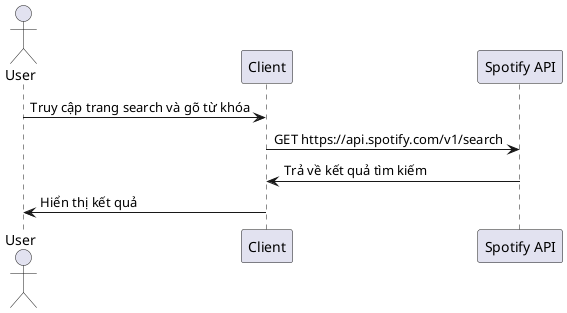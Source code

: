@startuml
actor User
participant "Client" as Client
participant "Spotify API" as Spotify

User -> Client: Truy cập trang search và gõ từ khóa
Client -> Spotify: GET https://api.spotify.com/v1/search
Spotify -> Client: Trả về kết quả tìm kiếm
Client -> User: Hiển thị kết quả

@enduml